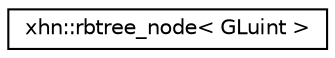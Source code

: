 digraph "Graphical Class Hierarchy"
{
  edge [fontname="Helvetica",fontsize="10",labelfontname="Helvetica",labelfontsize="10"];
  node [fontname="Helvetica",fontsize="10",shape=record];
  rankdir="LR";
  Node1 [label="xhn::rbtree_node\< GLuint \>",height=0.2,width=0.4,color="black", fillcolor="white", style="filled",URL="$classxhn_1_1rbtree__node.html"];
}
